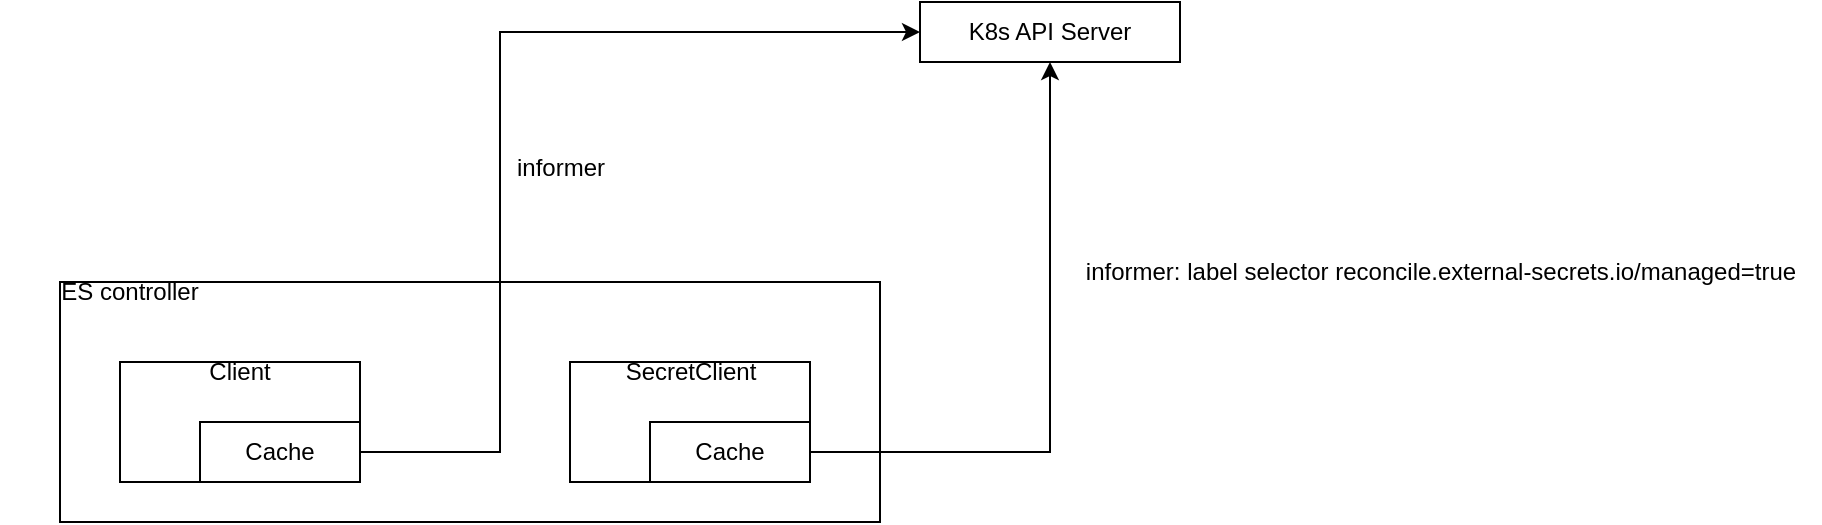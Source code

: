 <mxfile version="26.0.4">
  <diagram name="Page-1" id="lfDCmq5UM8h6Gk_HRQvX">
    <mxGraphModel dx="1242" dy="700" grid="1" gridSize="10" guides="1" tooltips="1" connect="1" arrows="1" fold="1" page="1" pageScale="1" pageWidth="850" pageHeight="1100" math="0" shadow="0">
      <root>
        <mxCell id="0" />
        <mxCell id="1" parent="0" />
        <mxCell id="T865DQ0htPziaFf5MJKk-2" value="" style="rounded=0;whiteSpace=wrap;html=1;" vertex="1" parent="1">
          <mxGeometry x="110" y="310" width="410" height="120" as="geometry" />
        </mxCell>
        <mxCell id="T865DQ0htPziaFf5MJKk-3" value="ES controller" style="text;html=1;align=center;verticalAlign=middle;whiteSpace=wrap;rounded=0;" vertex="1" parent="1">
          <mxGeometry x="80" y="300" width="130" height="30" as="geometry" />
        </mxCell>
        <mxCell id="T865DQ0htPziaFf5MJKk-4" value="K8s API Server" style="rounded=0;whiteSpace=wrap;html=1;" vertex="1" parent="1">
          <mxGeometry x="540" y="170" width="130" height="30" as="geometry" />
        </mxCell>
        <mxCell id="T865DQ0htPziaFf5MJKk-6" value="" style="rounded=0;whiteSpace=wrap;html=1;" vertex="1" parent="1">
          <mxGeometry x="140" y="350" width="120" height="60" as="geometry" />
        </mxCell>
        <mxCell id="T865DQ0htPziaFf5MJKk-15" style="edgeStyle=orthogonalEdgeStyle;rounded=0;orthogonalLoop=1;jettySize=auto;html=1;entryX=0;entryY=0.5;entryDx=0;entryDy=0;" edge="1" parent="1" source="T865DQ0htPziaFf5MJKk-7" target="T865DQ0htPziaFf5MJKk-4">
          <mxGeometry relative="1" as="geometry">
            <Array as="points">
              <mxPoint x="330" y="395" />
              <mxPoint x="330" y="185" />
            </Array>
          </mxGeometry>
        </mxCell>
        <mxCell id="T865DQ0htPziaFf5MJKk-7" value="Cache" style="rounded=0;whiteSpace=wrap;html=1;" vertex="1" parent="1">
          <mxGeometry x="180" y="380" width="80" height="30" as="geometry" />
        </mxCell>
        <mxCell id="T865DQ0htPziaFf5MJKk-8" value="" style="rounded=0;whiteSpace=wrap;html=1;" vertex="1" parent="1">
          <mxGeometry x="365" y="350" width="120" height="60" as="geometry" />
        </mxCell>
        <mxCell id="T865DQ0htPziaFf5MJKk-13" style="edgeStyle=orthogonalEdgeStyle;rounded=0;orthogonalLoop=1;jettySize=auto;html=1;entryX=0.5;entryY=1;entryDx=0;entryDy=0;" edge="1" parent="1" source="T865DQ0htPziaFf5MJKk-9" target="T865DQ0htPziaFf5MJKk-4">
          <mxGeometry relative="1" as="geometry" />
        </mxCell>
        <mxCell id="T865DQ0htPziaFf5MJKk-9" value="Cache" style="rounded=0;whiteSpace=wrap;html=1;" vertex="1" parent="1">
          <mxGeometry x="405" y="380" width="80" height="30" as="geometry" />
        </mxCell>
        <mxCell id="T865DQ0htPziaFf5MJKk-10" value="Client" style="text;html=1;align=center;verticalAlign=middle;whiteSpace=wrap;rounded=0;" vertex="1" parent="1">
          <mxGeometry x="170" y="340" width="60" height="30" as="geometry" />
        </mxCell>
        <mxCell id="T865DQ0htPziaFf5MJKk-11" value="SecretClient" style="text;html=1;align=center;verticalAlign=middle;resizable=0;points=[];autosize=1;strokeColor=none;fillColor=none;" vertex="1" parent="1">
          <mxGeometry x="380" y="340" width="90" height="30" as="geometry" />
        </mxCell>
        <mxCell id="T865DQ0htPziaFf5MJKk-14" value="informer: label selector reconcile.external-secrets.io/managed=true" style="text;html=1;align=center;verticalAlign=middle;resizable=0;points=[];autosize=1;strokeColor=none;fillColor=none;" vertex="1" parent="1">
          <mxGeometry x="610" y="290" width="380" height="30" as="geometry" />
        </mxCell>
        <mxCell id="T865DQ0htPziaFf5MJKk-16" value="informer" style="text;html=1;align=center;verticalAlign=middle;resizable=0;points=[];autosize=1;strokeColor=none;fillColor=none;" vertex="1" parent="1">
          <mxGeometry x="325" y="238" width="70" height="30" as="geometry" />
        </mxCell>
      </root>
    </mxGraphModel>
  </diagram>
</mxfile>
